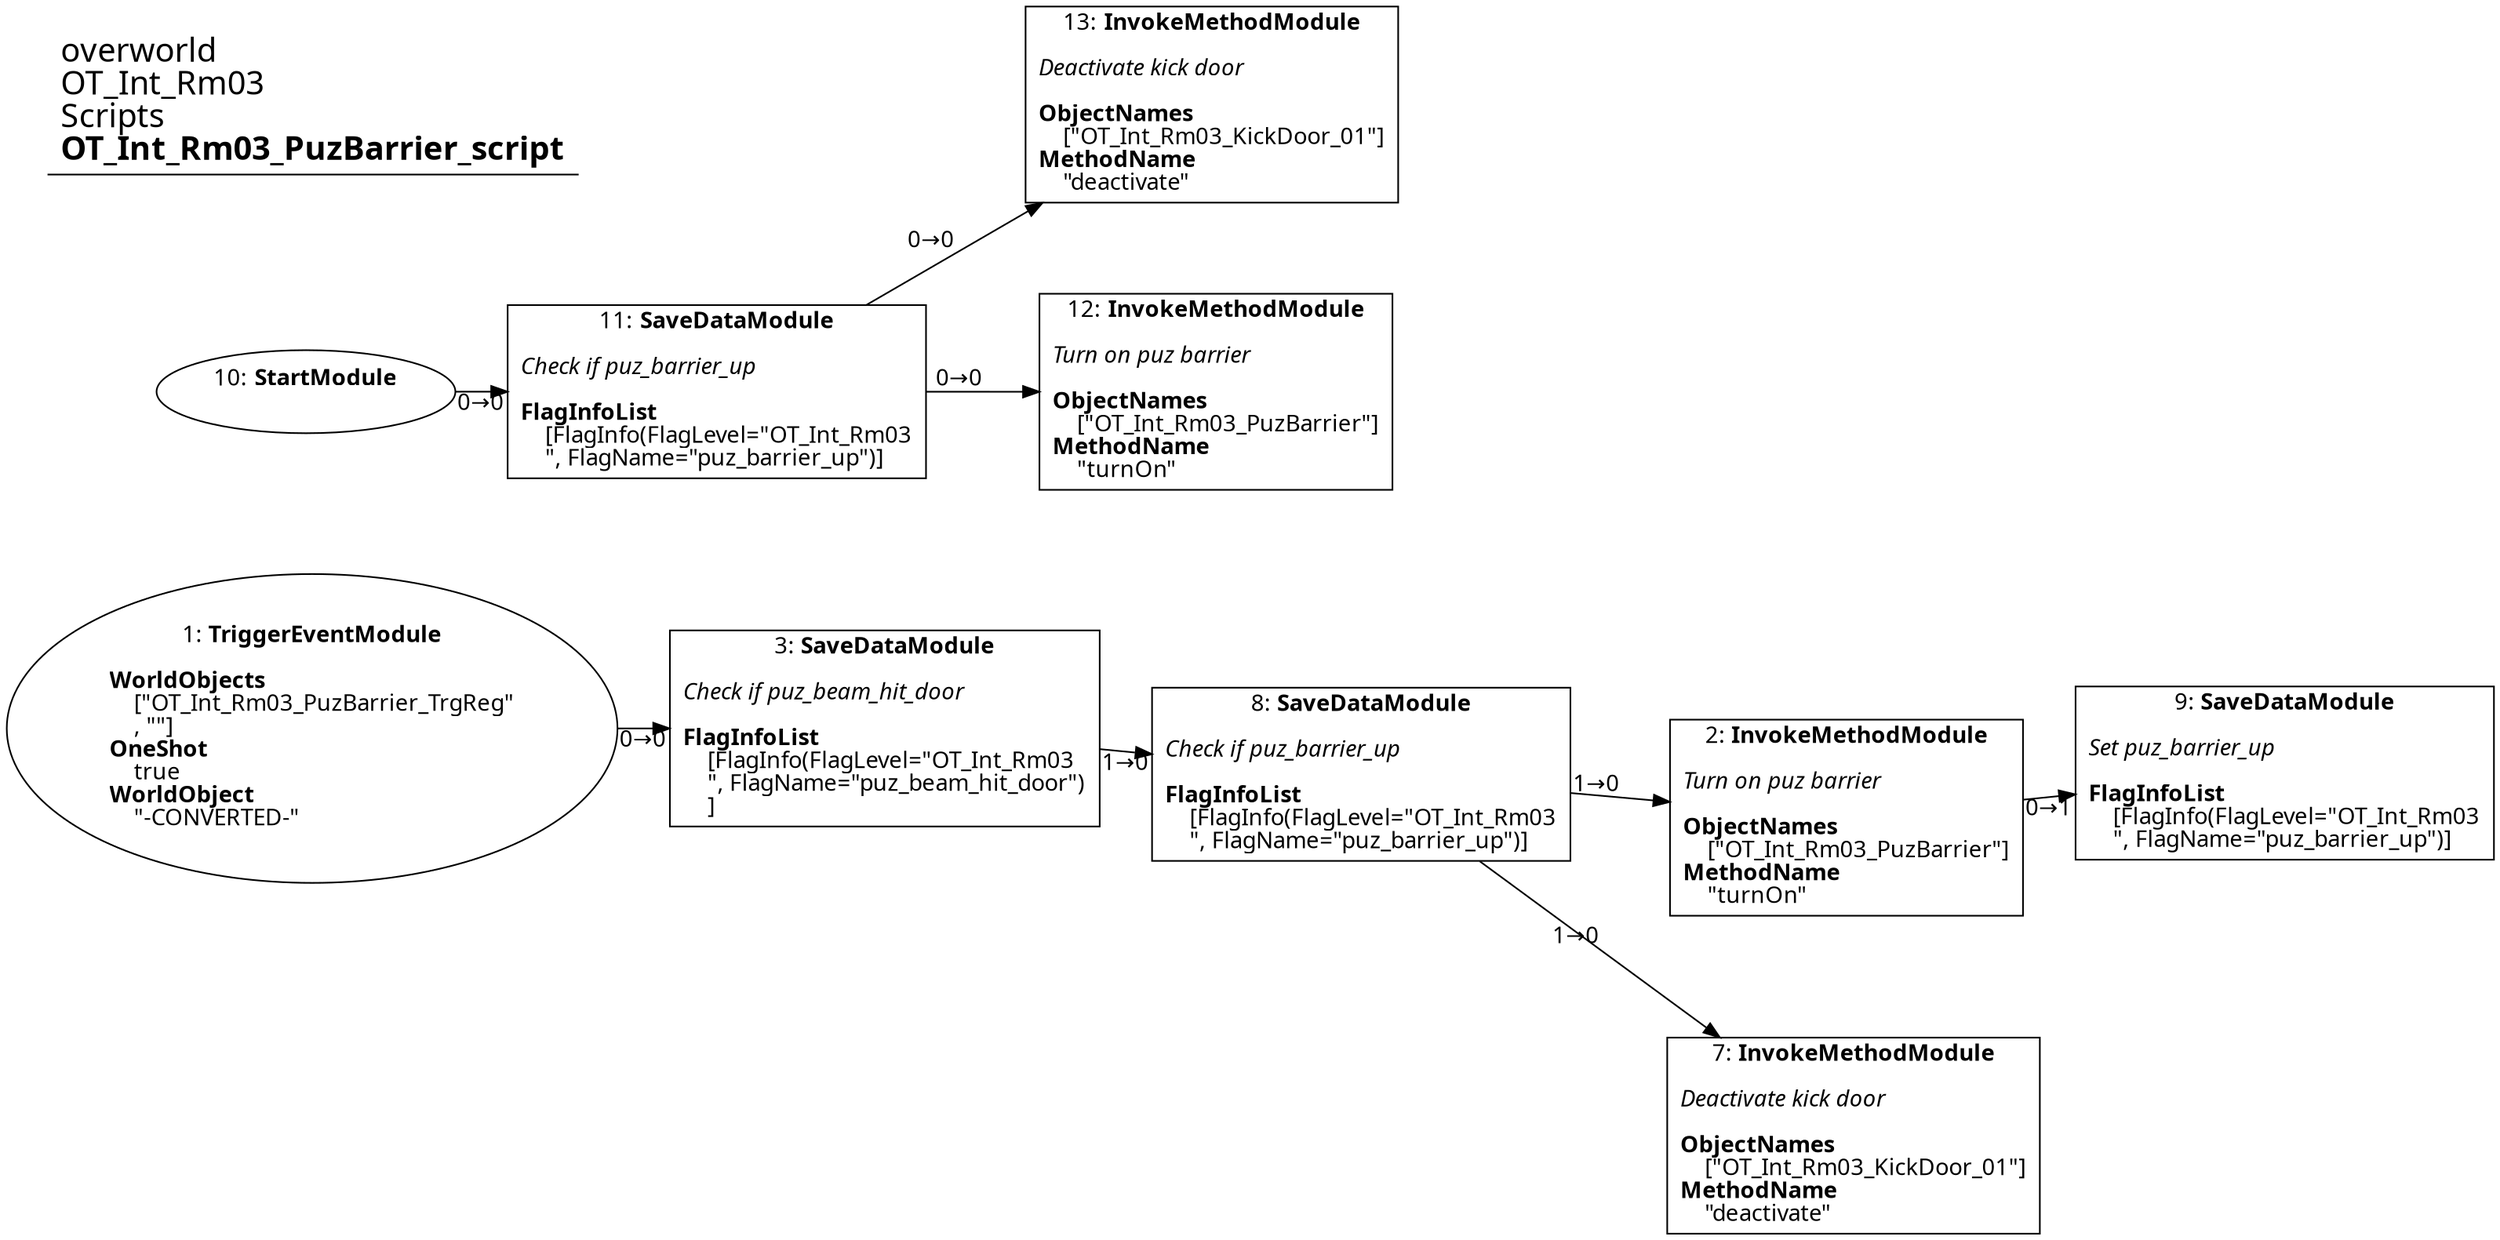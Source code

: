 digraph {
    layout = fdp;
    overlap = prism;
    sep = "+16";
    splines = spline;

    node [ shape = box ];

    graph [ fontname = "Segoe UI" ];
    node [ fontname = "Segoe UI" ];
    edge [ fontname = "Segoe UI" ];

    1 [ label = <1: <b>TriggerEventModule</b><br/><br/><b>WorldObjects</b><br align="left"/>    [&quot;OT_Int_Rm03_PuzBarrier_TrgReg&quot;<br align="left"/>    , &quot;&quot;]<br align="left"/><b>OneShot</b><br align="left"/>    true<br align="left"/><b>WorldObject</b><br align="left"/>    &quot;-CONVERTED-&quot;<br align="left"/>> ];
    1 [ shape = oval ]
    1 [ pos = "0.102000006,-0.179!" ];
    1 -> 3 [ label = "0→0" ];

    2 [ label = <2: <b>InvokeMethodModule</b><br/><br/><i>Turn on puz barrier<br align="left"/></i><br align="left"/><b>ObjectNames</b><br align="left"/>    [&quot;OT_Int_Rm03_PuzBarrier&quot;]<br align="left"/><b>MethodName</b><br align="left"/>    &quot;turnOn&quot;<br align="left"/>> ];
    2 [ pos = "0.89000005,-0.22500001!" ];
    2 -> 9 [ label = "0→1" ];

    3 [ label = <3: <b>SaveDataModule</b><br/><br/><i>Check if puz_beam_hit_door<br align="left"/></i><br align="left"/><b>FlagInfoList</b><br align="left"/>    [FlagInfo(FlagLevel=&quot;OT_Int_Rm03<br align="left"/>    &quot;, FlagName=&quot;puz_beam_hit_door&quot;)<br align="left"/>    ]<br align="left"/>> ];
    3 [ pos = "0.39100003,-0.179!" ];
    3 -> 8 [ label = "1→0" ];

    7 [ label = <7: <b>InvokeMethodModule</b><br/><br/><i>Deactivate kick door<br align="left"/></i><br align="left"/><b>ObjectNames</b><br align="left"/>    [&quot;OT_Int_Rm03_KickDoor_01&quot;]<br align="left"/><b>MethodName</b><br align="left"/>    &quot;deactivate&quot;<br align="left"/>> ];
    7 [ pos = "0.892,-0.39000002!" ];

    8 [ label = <8: <b>SaveDataModule</b><br/><br/><i>Check if puz_barrier_up<br align="left"/></i><br align="left"/><b>FlagInfoList</b><br align="left"/>    [FlagInfo(FlagLevel=&quot;OT_Int_Rm03<br align="left"/>    &quot;, FlagName=&quot;puz_barrier_up&quot;)]<br align="left"/>> ];
    8 [ pos = "0.63000005,-0.202!" ];
    8 -> 2 [ label = "1→0" ];
    8 -> 7 [ label = "1→0" ];

    9 [ label = <9: <b>SaveDataModule</b><br/><br/><i>Set puz_barrier_up<br align="left"/></i><br align="left"/><b>FlagInfoList</b><br align="left"/>    [FlagInfo(FlagLevel=&quot;OT_Int_Rm03<br align="left"/>    &quot;, FlagName=&quot;puz_barrier_up&quot;)]<br align="left"/>> ];
    9 [ pos = "1.116,-0.202!" ];

    10 [ label = <10: <b>StartModule</b><br/><br/>> ];
    10 [ shape = oval ]
    10 [ pos = "0.098000005,-0.004!" ];
    10 -> 11 [ label = "0→0" ];

    11 [ label = <11: <b>SaveDataModule</b><br/><br/><i>Check if puz_barrier_up<br align="left"/></i><br align="left"/><b>FlagInfoList</b><br align="left"/>    [FlagInfo(FlagLevel=&quot;OT_Int_Rm03<br align="left"/>    &quot;, FlagName=&quot;puz_barrier_up&quot;)]<br align="left"/>> ];
    11 [ pos = "0.296,-0.004!" ];
    11 -> 12 [ label = "0→0" ];
    11 -> 13 [ label = "0→0" ];

    12 [ label = <12: <b>InvokeMethodModule</b><br/><br/><i>Turn on puz barrier<br align="left"/></i><br align="left"/><b>ObjectNames</b><br align="left"/>    [&quot;OT_Int_Rm03_PuzBarrier&quot;]<br align="left"/><b>MethodName</b><br align="left"/>    &quot;turnOn&quot;<br align="left"/>> ];
    12 [ pos = "0.558,-0.004!" ];

    13 [ label = <13: <b>InvokeMethodModule</b><br/><br/><i>Deactivate kick door<br align="left"/></i><br align="left"/><b>ObjectNames</b><br align="left"/>    [&quot;OT_Int_Rm03_KickDoor_01&quot;]<br align="left"/><b>MethodName</b><br align="left"/>    &quot;deactivate&quot;<br align="left"/>> ];
    13 [ pos = "0.55700004,0.14500001!" ];

    title [ pos = "0.097,0.14600001!" ];
    title [ shape = underline ];
    title [ label = <<font point-size="20">overworld<br align="left"/>OT_Int_Rm03<br align="left"/>Scripts<br align="left"/><b>OT_Int_Rm03_PuzBarrier_script</b><br align="left"/></font>> ];
}
